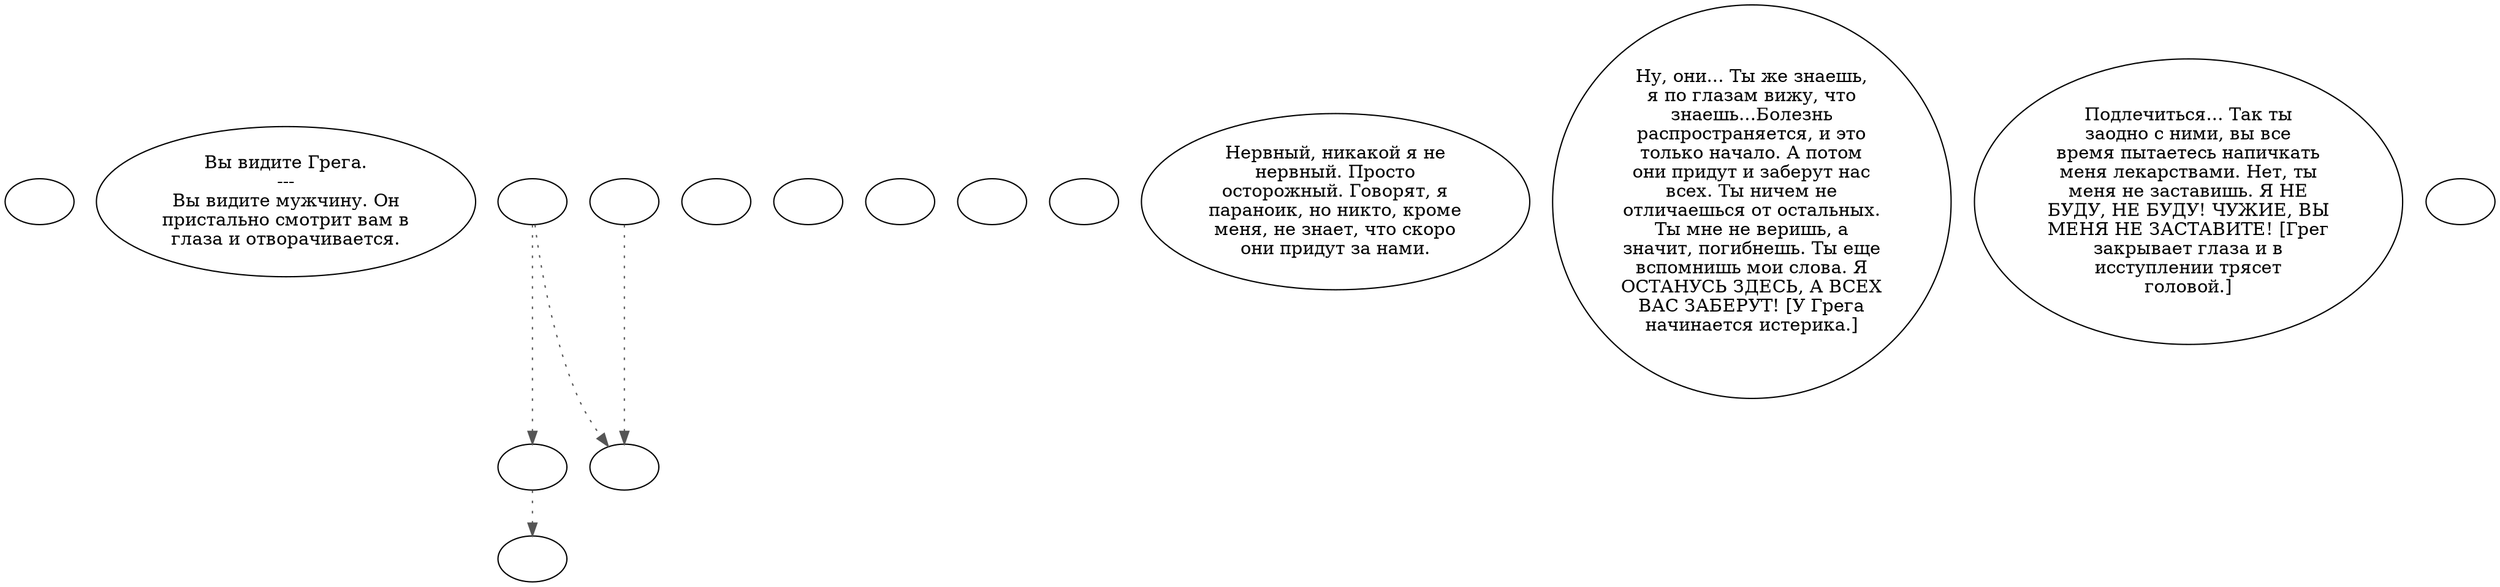 digraph bygreg {
  "start" [style=filled       fillcolor="#FFFFFF"       color="#000000"]
  "start" [label=""]
  "look_at_p_proc" [style=filled       fillcolor="#FFFFFF"       color="#000000"]
  "look_at_p_proc" [label="Вы видите Грега.\n---\nВы видите мужчину. Он\nпристально смотрит вам в\nглаза и отворачивается."]
  "talk_p_proc" [style=filled       fillcolor="#FFFFFF"       color="#000000"]
  "talk_p_proc" -> "get_reaction" [style=dotted color="#555555"]
  "talk_p_proc" -> "BYGreg03" [style=dotted color="#555555"]
  "talk_p_proc" [label=""]
  "critter_p_proc" [style=filled       fillcolor="#FFFFFF"       color="#000000"]
  "critter_p_proc" [label=""]
  "damage_p_proc" [style=filled       fillcolor="#FFFFFF"       color="#000000"]
  "damage_p_proc" [label=""]
  "destroy_p_proc" [style=filled       fillcolor="#FFFFFF"       color="#000000"]
  "destroy_p_proc" [label=""]
  "pickup_p_proc" [style=filled       fillcolor="#FFFFFF"       color="#000000"]
  "pickup_p_proc" [label=""]
  "map_enter_p_proc" [style=filled       fillcolor="#FFFFFF"       color="#000000"]
  "map_enter_p_proc" [label=""]
  "BYGreg03" [style=filled       fillcolor="#FFFFFF"       color="#000000"]
  "BYGreg03" [label=""]
  "BYGreg04" [style=filled       fillcolor="#FFFFFF"       color="#000000"]
  "BYGreg04" -> "BYGreg03" [style=dotted color="#555555"]
  "BYGreg04" [label=""]
  "BYGreg05" [style=filled       fillcolor="#FFFFFF"       color="#000000"]
  "BYGreg05" [label="Нервный, никакой я не\nнервный. Просто\nосторожный. Говорят, я\nпараноик, но никто, кроме\nменя, не знает, что скоро\nони придут за нами."]
  "BYGreg06" [style=filled       fillcolor="#FFFFFF"       color="#000000"]
  "BYGreg06" [label="Ну, они... Ты же знаешь,\nя по глазам вижу, что\nзнаешь...Болезнь\nраспространяется, и это\nтолько начало. А потом\nони придут и заберут нас\nвсех. Ты ничем не\nотличаешься от остальных.\nТы мне не веришь, а\nзначит, погибнешь. Ты еще\nвспомнишь мои слова. Я\nОСТАНУСЬ ЗДЕСЬ, А ВСЕХ\nВАС ЗАБЕРУТ! [У Грега\nначинается истерика.]"]
  "BYGreg07" [style=filled       fillcolor="#FFFFFF"       color="#000000"]
  "BYGreg07" [label="Подлечиться... Так ты\nзаодно с ними, вы все\nвремя пытаетесь напичкать\nменя лекарствами. Нет, ты\nменя не заставишь. Я НЕ\nБУДУ, НЕ БУДУ! ЧУЖИЕ, ВЫ\nМЕНЯ НЕ ЗАСТАВИТЕ! [Грег\nзакрывает глаза и в\nисступлении трясет\nголовой.]"]
  "BYGregEnd" [style=filled       fillcolor="#FFFFFF"       color="#000000"]
  "BYGregEnd" [label=""]
  "get_reaction" [style=filled       fillcolor="#FFFFFF"       color="#000000"]
  "get_reaction" -> "ReactToLevel" [style=dotted color="#555555"]
  "get_reaction" [label=""]
  "ReactToLevel" [style=filled       fillcolor="#FFFFFF"       color="#000000"]
  "ReactToLevel" [label=""]
}